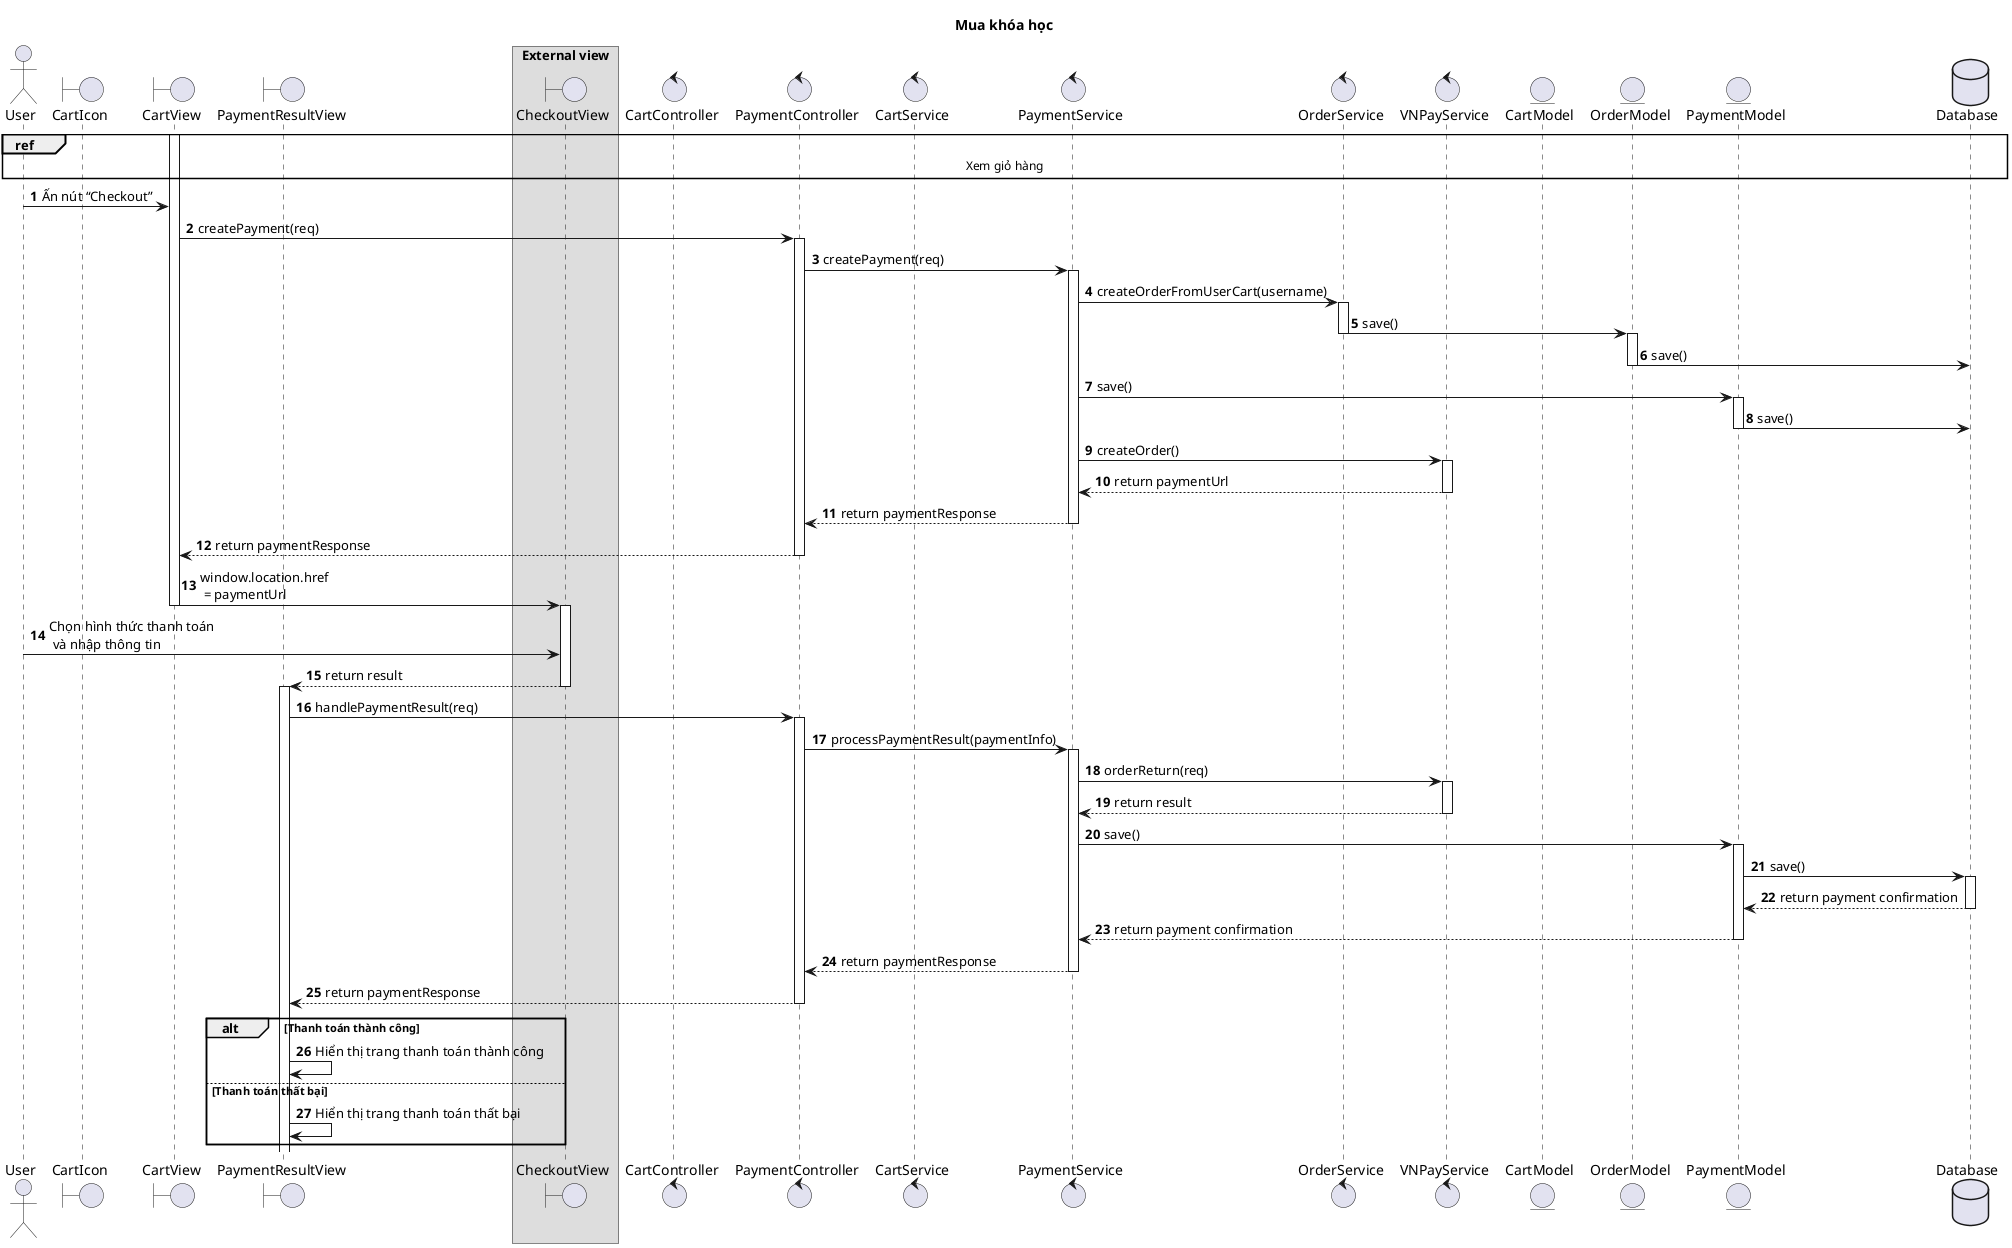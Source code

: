 @startuml
title Mua khóa học

autonumber

actor User
boundary CartIcon
boundary CartView
boundary PaymentResultView

box External view
boundary CheckoutView
end box

control CartController
control PaymentController
control CartService
control PaymentService
control OrderService
control VNPayService
entity CartModel
entity OrderModel
entity PaymentModel
database Database

ref over User, CartIcon, CartView, CartController, CartService, CartModel, Database
    Xem giỏ hàng
end

activate CartView

User -> CartView : Ấn nút “Checkout”

CartView -> PaymentController: createPayment(req)
activate PaymentController
PaymentController -> PaymentService: createPayment(req)
activate PaymentService
PaymentService -> OrderService: createOrderFromUserCart(username)
activate OrderService
OrderService -> OrderModel: save()
deactivate OrderService
activate OrderModel
OrderModel -> Database: save()
deactivate OrderModel
PaymentService -> PaymentModel: save()
activate PaymentModel
PaymentModel -> Database: save()
deactivate PaymentModel

PaymentService -> VNPayService: createOrder()
activate VNPayService
VNPayService --> PaymentService: return paymentUrl
deactivate VNPayService
PaymentService --> PaymentController: return paymentResponse
deactivate PaymentService
PaymentController --> CartView: return paymentResponse
deactivate PaymentController

CartView -> CheckoutView : window.location.href\n = paymentUrl
deactivate CartView
activate CheckoutView

User -> CheckoutView : Chọn hình thức thanh toán\n và nhập thông tin
CheckoutView --> PaymentResultView : return result
deactivate CheckoutView
activate PaymentResultView

PaymentResultView -> PaymentController : handlePaymentResult(req)
activate PaymentController

PaymentController -> PaymentService : processPaymentResult(paymentInfo)
activate PaymentService
PaymentService -> VNPayService : orderReturn(req)
activate VNPayService
VNPayService --> PaymentService : return result
deactivate VNPayService
PaymentService -> PaymentModel : save()
activate PaymentModel
PaymentModel -> Database : save()
activate Database
Database --> PaymentModel : return payment confirmation
deactivate Database
PaymentModel --> PaymentService : return payment confirmation
deactivate PaymentModel
PaymentService --> PaymentController : return paymentResponse
deactivate PaymentService
PaymentController --> PaymentResultView : return paymentResponse
deactivate PaymentController

alt Thanh toán thành công

    PaymentResultView -> PaymentResultView : Hiển thị trang thanh toán thành công
else Thanh toán thất bại
    PaymentResultView -> PaymentResultView : Hiển thị trang thanh toán thất bại
end

@enduml

